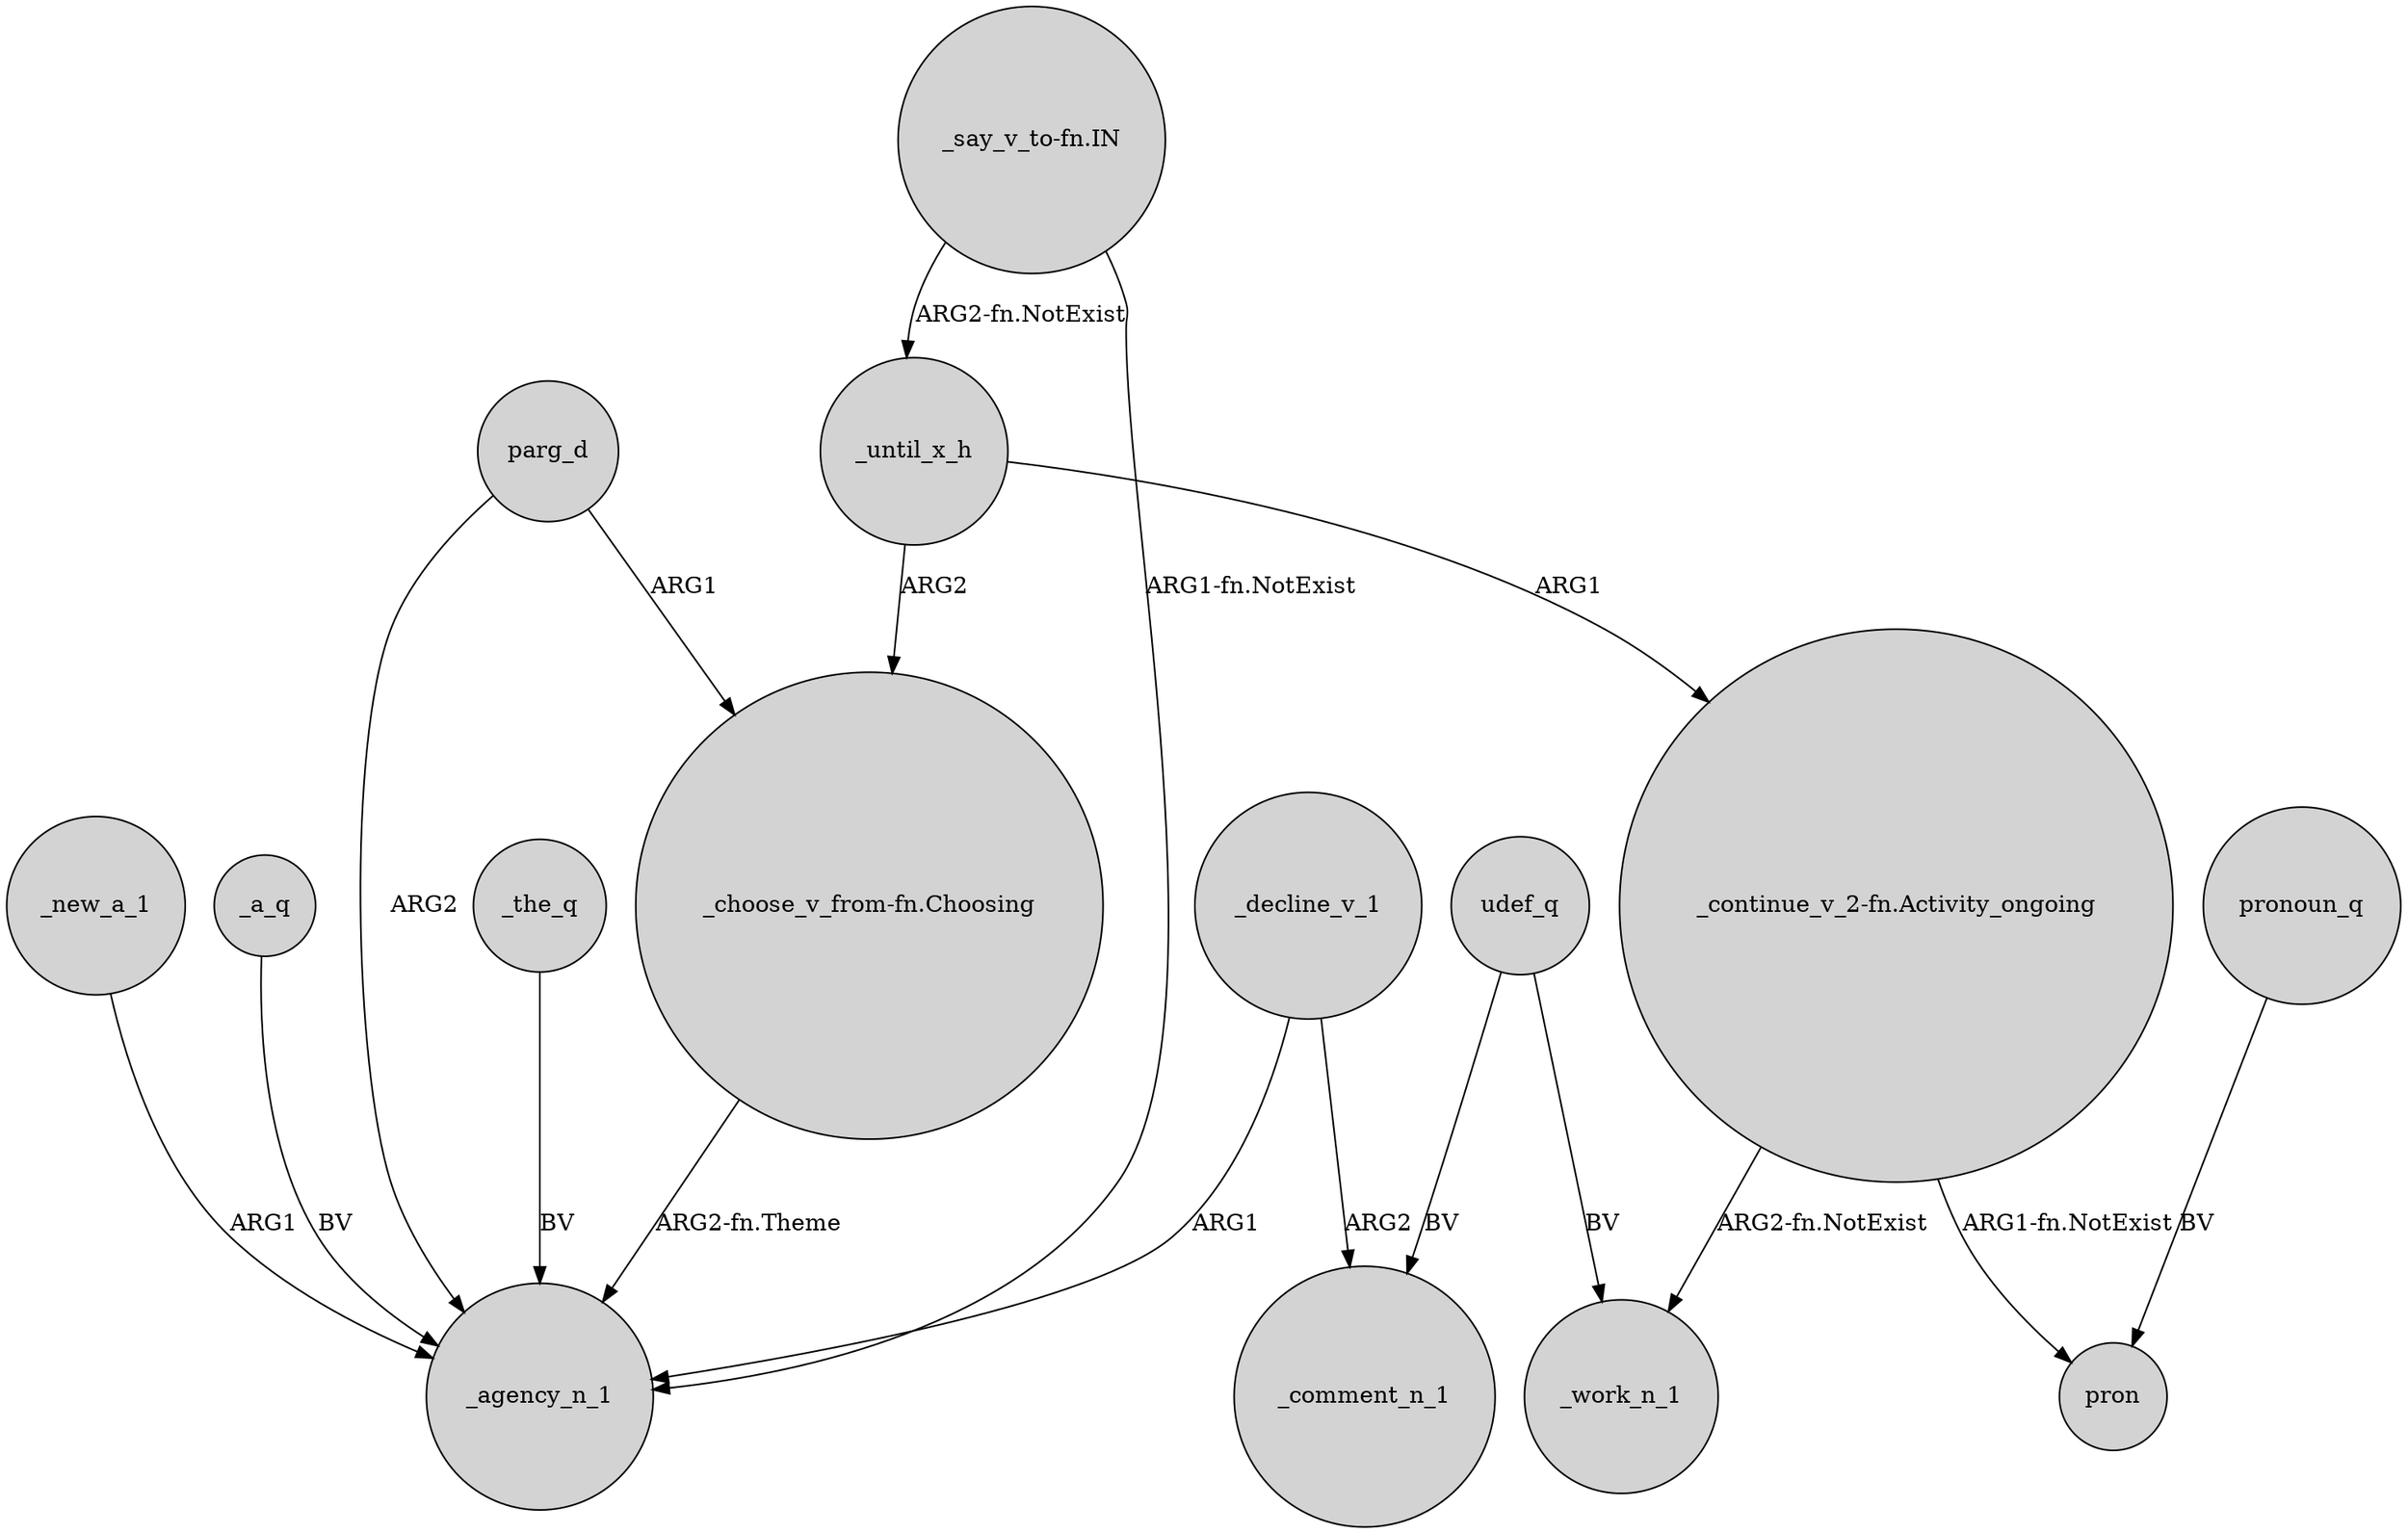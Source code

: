 digraph {
	node [shape=circle style=filled]
	_the_q -> _agency_n_1 [label=BV]
	"_continue_v_2-fn.Activity_ongoing" -> pron [label="ARG1-fn.NotExist"]
	parg_d -> "_choose_v_from-fn.Choosing" [label=ARG1]
	_decline_v_1 -> _agency_n_1 [label=ARG1]
	"_say_v_to-fn.IN" -> _until_x_h [label="ARG2-fn.NotExist"]
	"_choose_v_from-fn.Choosing" -> _agency_n_1 [label="ARG2-fn.Theme"]
	_decline_v_1 -> _comment_n_1 [label=ARG2]
	"_say_v_to-fn.IN" -> _agency_n_1 [label="ARG1-fn.NotExist"]
	udef_q -> _work_n_1 [label=BV]
	parg_d -> _agency_n_1 [label=ARG2]
	_until_x_h -> "_choose_v_from-fn.Choosing" [label=ARG2]
	_new_a_1 -> _agency_n_1 [label=ARG1]
	_until_x_h -> "_continue_v_2-fn.Activity_ongoing" [label=ARG1]
	"_continue_v_2-fn.Activity_ongoing" -> _work_n_1 [label="ARG2-fn.NotExist"]
	_a_q -> _agency_n_1 [label=BV]
	udef_q -> _comment_n_1 [label=BV]
	pronoun_q -> pron [label=BV]
}
